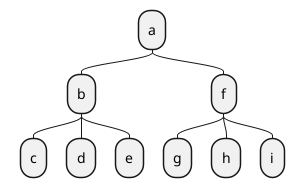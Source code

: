 @startmindmap
top to bottom direction

* a
** b
*** c
*** d
*** e
** f
*** g
*** h
*** i
@endmindmap
